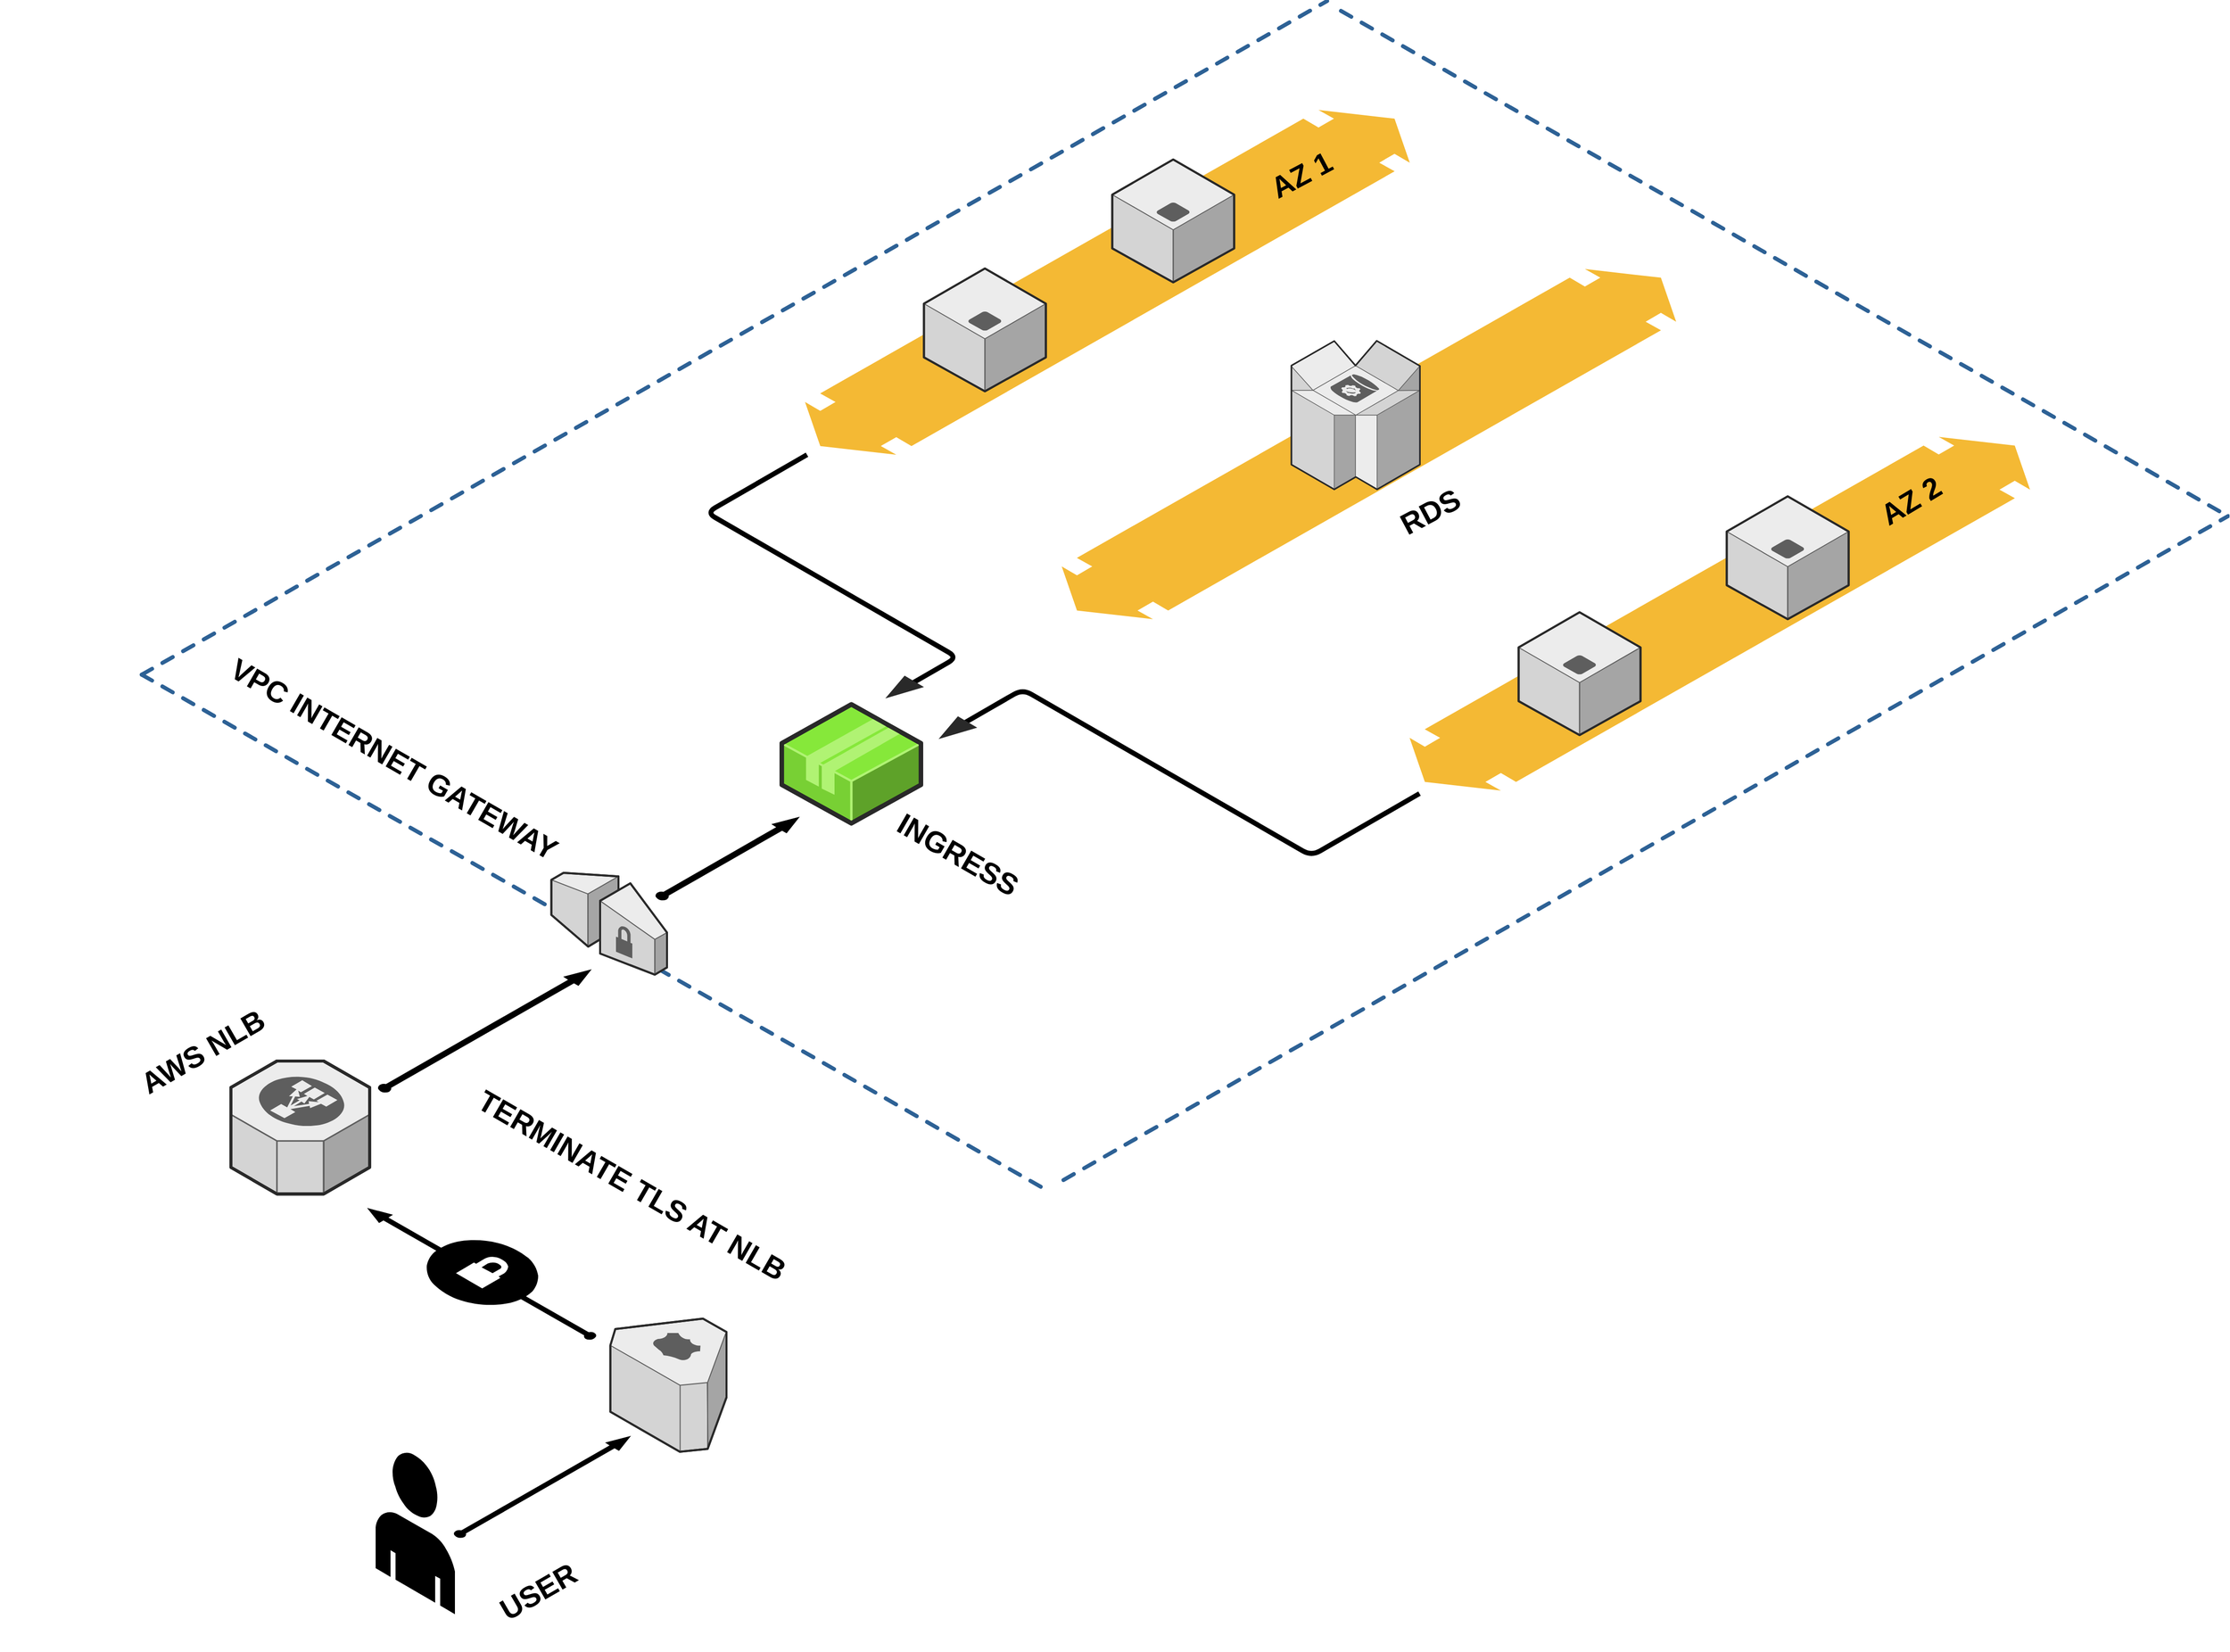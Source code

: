 <mxfile version="14.8.0" type="github">
  <diagram name="Page-1" id="aaaa8250-4180-3840-79b5-4cada1eebb92">
    <mxGraphModel dx="2856" dy="1066" grid="1" gridSize="10" guides="1" tooltips="1" connect="1" arrows="1" fold="1" page="0" pageScale="1" pageWidth="850" pageHeight="1100" background="none" math="0" shadow="0">
      <root>
        <mxCell id="0" />
        <mxCell id="1" parent="0" />
        <mxCell id="d5ac148becb70bc-7" value="" style="verticalLabelPosition=bottom;html=1;verticalAlign=top;strokeWidth=1;dashed=0;shape=mxgraph.aws3d.flatDoubleEdge;fillColor=#000000;aspect=fixed;rounded=1;shadow=0;comic=0;fontFamily=Verdana;fontSize=12;flipV=1;" parent="1" vertex="1">
          <mxGeometry x="778.24" y="710.5" width="619.95" height="353.5" as="geometry" />
        </mxCell>
        <mxCell id="1a8abee3a6cfdf20-38" value="" style="verticalLabelPosition=bottom;html=1;verticalAlign=top;strokeWidth=1;dashed=0;shape=mxgraph.aws3d.flatDoubleEdge;fillColor=#000000;aspect=fixed;rounded=1;shadow=0;comic=0;fontFamily=Verdana;fontSize=12;flipV=1;" parent="1" vertex="1">
          <mxGeometry x="1129.24" y="880" width="626" height="357" as="geometry" />
        </mxCell>
        <mxCell id="1a8abee3a6cfdf20-28" value="" style="verticalLabelPosition=bottom;html=1;verticalAlign=top;strokeWidth=1;dashed=0;shape=mxgraph.aws3d.flatDoubleEdge;fillColor=#000000;aspect=fixed;rounded=1;shadow=0;comic=0;fontFamily=Verdana;fontSize=12;flipV=1;" parent="1" vertex="1">
          <mxGeometry x="519.24" y="550" width="610.19" height="348" as="geometry" />
        </mxCell>
        <mxCell id="1a8abee3a6cfdf20-3" value="" style="edgeStyle=isometricEdgeStyle;endArrow=none;html=1;labelBackgroundColor=none;strokeWidth=5;fontFamily=Verdana;fontSize=12" parent="1" edge="1">
          <mxGeometry width="50" height="100" relative="1" as="geometry">
            <mxPoint x="611.24" y="1138" as="sourcePoint" />
            <mxPoint x="521.24" y="898" as="targetPoint" />
            <Array as="points">
              <mxPoint x="561.24" y="1038" />
            </Array>
          </mxGeometry>
        </mxCell>
        <mxCell id="1a8abee3a6cfdf20-5" value="" style="edgeStyle=isometricEdgeStyle;endArrow=none;html=1;labelBackgroundColor=none;strokeColor=#000000;strokeWidth=5;fontFamily=Verdana;fontSize=12" parent="1" edge="1">
          <mxGeometry width="50" height="100" relative="1" as="geometry">
            <mxPoint x="681.24" y="1168" as="sourcePoint" />
            <mxPoint x="1139.24" y="1240" as="targetPoint" />
            <Array as="points">
              <mxPoint x="869.24" y="1210" />
            </Array>
          </mxGeometry>
        </mxCell>
        <mxCell id="1a8abee3a6cfdf20-15" value="" style="verticalLabelPosition=bottom;html=1;verticalAlign=top;strokeWidth=1;dashed=0;shape=mxgraph.aws3d.application_server;fillColor=#ECECEC;strokeColor=#5E5E5E;aspect=fixed;rounded=1;shadow=0;comic=0;fontSize=12" parent="1" vertex="1">
          <mxGeometry x="639.24" y="710" width="123" height="124" as="geometry" />
        </mxCell>
        <mxCell id="1a8abee3a6cfdf20-16" value="" style="verticalLabelPosition=bottom;html=1;verticalAlign=top;strokeWidth=1;dashed=0;shape=mxgraph.aws3d.application_server;fillColor=#ECECEC;strokeColor=#5E5E5E;aspect=fixed;rounded=1;shadow=0;comic=0;fontSize=12" parent="1" vertex="1">
          <mxGeometry x="829.24" y="600" width="123" height="124" as="geometry" />
        </mxCell>
        <mxCell id="1a8abee3a6cfdf20-17" value="" style="verticalLabelPosition=bottom;html=1;verticalAlign=top;strokeWidth=1;dashed=0;shape=mxgraph.aws3d.application_server;fillColor=#ECECEC;strokeColor=#5E5E5E;aspect=fixed;rounded=1;shadow=0;comic=0;fontSize=12" parent="1" vertex="1">
          <mxGeometry x="1449.24" y="940" width="123" height="124" as="geometry" />
        </mxCell>
        <mxCell id="1a8abee3a6cfdf20-18" value="" style="verticalLabelPosition=bottom;html=1;verticalAlign=top;strokeWidth=1;dashed=0;shape=mxgraph.aws3d.application_server;fillColor=#ECECEC;strokeColor=#5E5E5E;aspect=fixed;rounded=1;shadow=0;comic=0;fontSize=12" parent="1" vertex="1">
          <mxGeometry x="1239.24" y="1057" width="123" height="124" as="geometry" />
        </mxCell>
        <mxCell id="1a8abee3a6cfdf20-25" value="" style="verticalLabelPosition=bottom;html=1;verticalAlign=top;strokeWidth=1;dashed=0;shape=mxgraph.aws3d.arrowhead;aspect=fixed;rounded=1;shadow=0;comic=0;fillColor=none;fontFamily=Verdana;fontSize=12;fontColor=#000000;flipV=1;" parent="1" vertex="1">
          <mxGeometry x="600.24" y="1121" width="39" height="23" as="geometry" />
        </mxCell>
        <mxCell id="1a8abee3a6cfdf20-27" value="" style="verticalLabelPosition=bottom;html=1;verticalAlign=top;strokeWidth=1;dashed=0;shape=mxgraph.aws3d.arrowhead;aspect=fixed;rounded=1;shadow=0;comic=0;fillColor=none;fontFamily=Verdana;fontSize=12;fontColor=#000000;flipV=1;" parent="1" vertex="1">
          <mxGeometry x="654" y="1162" width="39" height="23" as="geometry" />
        </mxCell>
        <mxCell id="d5ac148becb70bc-8" value="" style="verticalLabelPosition=bottom;html=1;verticalAlign=top;strokeWidth=1;dashed=0;shape=mxgraph.aws3d.dashedArrowlessEdge;aspect=fixed;rounded=1;shadow=0;comic=0;fontFamily=Verdana;fontSize=12" parent="1" vertex="1">
          <mxGeometry x="1060" y="450" width="895" height="510" as="geometry" />
        </mxCell>
        <mxCell id="d5ac148becb70bc-9" value="" style="verticalLabelPosition=bottom;html=1;verticalAlign=top;strokeWidth=1;dashed=0;shape=mxgraph.aws3d.dashedArrowlessEdge;aspect=fixed;rounded=1;shadow=0;comic=0;fontFamily=Verdana;fontSize=12" parent="1" vertex="1">
          <mxGeometry x="-150" y="1120" width="912.55" height="520" as="geometry" />
        </mxCell>
        <mxCell id="d5ac148becb70bc-10" value="" style="verticalLabelPosition=bottom;html=1;verticalAlign=top;strokeWidth=1;dashed=0;shape=mxgraph.aws3d.dashedArrowlessEdge;fillColor=#000000;aspect=fixed;rounded=1;shadow=0;comic=0;fontFamily=Verdana;fontSize=12;fontColor=#000000;flipV=1;" parent="1" vertex="1">
          <mxGeometry x="-150" y="440" width="1196.03" height="680" as="geometry" />
        </mxCell>
        <mxCell id="d5ac148becb70bc-12" value="" style="verticalLabelPosition=bottom;html=1;verticalAlign=top;strokeWidth=1;dashed=0;shape=mxgraph.aws3d.dashedArrowlessEdge;aspect=fixed;rounded=1;shadow=0;comic=0;fontFamily=Verdana;fontSize=12;flipV=1;" parent="1" vertex="1">
          <mxGeometry x="780" y="960" width="1175" height="670.08" as="geometry" />
        </mxCell>
        <mxCell id="A5O7at4TS7hZfqdvSWaj-5" value="" style="verticalLabelPosition=bottom;html=1;verticalAlign=top;strokeWidth=1;align=center;outlineConnect=0;dashed=0;outlineConnect=0;shape=mxgraph.aws3d.elasticLoadBalancing;fillColor=#ECECEC;strokeColor=#5E5E5E;aspect=fixed;" vertex="1" parent="1">
          <mxGeometry x="-60" y="1510" width="140" height="134.17" as="geometry" />
        </mxCell>
        <mxCell id="A5O7at4TS7hZfqdvSWaj-6" value="" style="verticalLabelPosition=bottom;html=1;verticalAlign=top;strokeWidth=1;align=center;outlineConnect=0;dashed=0;outlineConnect=0;shape=mxgraph.aws3d.route53;fillColor=#ECECEC;strokeColor=#5E5E5E;aspect=fixed;" vertex="1" parent="1">
          <mxGeometry x="322.83" y="1770" width="117.17" height="134.4" as="geometry" />
        </mxCell>
        <mxCell id="A5O7at4TS7hZfqdvSWaj-8" value="" style="verticalLabelPosition=bottom;html=1;verticalAlign=top;strokeWidth=1;align=center;outlineConnect=0;dashed=0;outlineConnect=0;shape=mxgraph.aws3d.vpcGateway;fillColor=#ECECEC;strokeColor=#5E5E5E;aspect=fixed;" vertex="1" parent="1">
          <mxGeometry x="263.3" y="1320" width="116.7" height="102.8" as="geometry" />
        </mxCell>
        <mxCell id="A5O7at4TS7hZfqdvSWaj-9" value="" style="verticalLabelPosition=bottom;html=1;verticalAlign=top;strokeWidth=3;align=center;outlineConnect=0;dashed=0;outlineConnect=0;shape=mxgraph.aws3d.arrowNE;fillColor=#000000;aspect=fixed;" vertex="1" parent="1">
          <mxGeometry x="90" y="1420" width="210" height="120" as="geometry" />
        </mxCell>
        <mxCell id="A5O7at4TS7hZfqdvSWaj-10" value="" style="verticalLabelPosition=bottom;html=1;verticalAlign=top;strokeWidth=2;align=center;outlineConnect=0;dashed=0;outlineConnect=0;shape=mxgraph.aws3d.arrowNW;fillColor=#000000;aspect=fixed;" vertex="1" parent="1">
          <mxGeometry x="80" y="1660" width="227.5" height="130" as="geometry" />
        </mxCell>
        <mxCell id="A5O7at4TS7hZfqdvSWaj-11" value="" style="verticalLabelPosition=bottom;html=1;verticalAlign=top;strokeWidth=1;align=center;outlineConnect=0;dashed=0;outlineConnect=0;shape=mxgraph.aws3d.secureConnection;fillColor=#000000;strokeColor=#ffffff;aspect=fixed;" vertex="1" parent="1">
          <mxGeometry x="137" y="1690" width="113" height="67.4" as="geometry" />
        </mxCell>
        <mxCell id="A5O7at4TS7hZfqdvSWaj-12" value="" style="verticalLabelPosition=bottom;html=1;verticalAlign=top;strokeWidth=1;align=center;outlineConnect=0;dashed=0;outlineConnect=0;shape=mxgraph.aws3d.end_user;strokeColor=none;aspect=fixed;fillColor=#000000;" vertex="1" parent="1">
          <mxGeometry x="86.01" y="1904.4" width="79.99" height="164" as="geometry" />
        </mxCell>
        <mxCell id="A5O7at4TS7hZfqdvSWaj-13" value="" style="verticalLabelPosition=bottom;html=1;verticalAlign=top;strokeWidth=2;align=center;outlineConnect=0;dashed=0;outlineConnect=0;shape=mxgraph.aws3d.arrowNE;fillColor=#000000;aspect=fixed;" vertex="1" parent="1">
          <mxGeometry x="166" y="1890" width="175" height="100" as="geometry" />
        </mxCell>
        <mxCell id="A5O7at4TS7hZfqdvSWaj-14" value="" style="verticalLabelPosition=bottom;html=1;verticalAlign=top;strokeWidth=1;align=center;outlineConnect=0;dashed=0;outlineConnect=0;shape=mxgraph.aws3d.dynamoDb;fillColor=#ECECEC;strokeColor=#5E5E5E;aspect=fixed;" vertex="1" parent="1">
          <mxGeometry x="1010" y="783" width="129.64" height="150" as="geometry" />
        </mxCell>
        <mxCell id="A5O7at4TS7hZfqdvSWaj-15" value="&lt;b&gt;&lt;font style=&quot;font-size: 30px&quot;&gt;USER&lt;/font&gt;&lt;/b&gt;" style="text;html=1;strokeColor=none;fillColor=none;align=center;verticalAlign=middle;whiteSpace=wrap;rounded=0;rotation=-30;" vertex="1" parent="1">
          <mxGeometry x="190" y="2010" width="120" height="70" as="geometry" />
        </mxCell>
        <mxCell id="A5O7at4TS7hZfqdvSWaj-16" value="&lt;b&gt;&lt;font style=&quot;font-size: 30px&quot;&gt;TERMINATE TLS AT NLB&lt;/font&gt;&lt;/b&gt;" style="text;html=1;strokeColor=none;fillColor=none;align=center;verticalAlign=middle;whiteSpace=wrap;rounded=0;rotation=30;" vertex="1" parent="1">
          <mxGeometry x="130" y="1600" width="430" height="70" as="geometry" />
        </mxCell>
        <mxCell id="A5O7at4TS7hZfqdvSWaj-17" value="&lt;b&gt;&lt;font style=&quot;font-size: 30px&quot;&gt;AWS NLB&lt;/font&gt;&lt;/b&gt;" style="text;html=1;strokeColor=none;fillColor=none;align=center;verticalAlign=middle;whiteSpace=wrap;rounded=0;rotation=-30;" vertex="1" parent="1">
          <mxGeometry x="-306.7" y="1470" width="436.7" height="60" as="geometry" />
        </mxCell>
        <mxCell id="A5O7at4TS7hZfqdvSWaj-19" value="&lt;b&gt;&lt;font style=&quot;font-size: 30px&quot;&gt;VPC INTERNET GATEWAY&lt;/font&gt;&lt;/b&gt;" style="text;html=1;strokeColor=none;fillColor=none;align=center;verticalAlign=middle;whiteSpace=wrap;rounded=0;rotation=30;" vertex="1" parent="1">
          <mxGeometry x="-110" y="1170" width="430" height="70" as="geometry" />
        </mxCell>
        <mxCell id="A5O7at4TS7hZfqdvSWaj-20" value="" style="verticalLabelPosition=bottom;html=1;verticalAlign=top;strokeWidth=1;align=center;outlineConnect=0;dashed=0;outlineConnect=0;shape=mxgraph.aws3d.application2;fillColor=#86E83A;strokeColor=#B0F373;aspect=fixed;" vertex="1" parent="1">
          <mxGeometry x="495.81" y="1150" width="140.38" height="120" as="geometry" />
        </mxCell>
        <mxCell id="A5O7at4TS7hZfqdvSWaj-21" value="" style="verticalLabelPosition=bottom;html=1;verticalAlign=top;strokeWidth=3;align=center;outlineConnect=0;dashed=0;outlineConnect=0;shape=mxgraph.aws3d.arrowNE;fillColor=#000000;aspect=fixed;" vertex="1" parent="1">
          <mxGeometry x="370" y="1266" width="140" height="80" as="geometry" />
        </mxCell>
        <mxCell id="A5O7at4TS7hZfqdvSWaj-22" value="&lt;span style=&quot;font-size: 30px&quot;&gt;&lt;b&gt;INGRESS&lt;/b&gt;&lt;/span&gt;" style="text;html=1;strokeColor=none;fillColor=none;align=center;verticalAlign=middle;whiteSpace=wrap;rounded=0;rotation=30;" vertex="1" parent="1">
          <mxGeometry x="458.5" y="1266" width="430" height="70" as="geometry" />
        </mxCell>
        <mxCell id="A5O7at4TS7hZfqdvSWaj-23" value="&lt;span style=&quot;font-size: 30px&quot;&gt;&lt;b&gt;AZ 2&lt;/b&gt;&lt;/span&gt;" style="text;html=1;strokeColor=none;fillColor=none;align=center;verticalAlign=middle;whiteSpace=wrap;rounded=0;rotation=-31;" vertex="1" parent="1">
          <mxGeometry x="1420" y="909" width="430" height="70" as="geometry" />
        </mxCell>
        <mxCell id="A5O7at4TS7hZfqdvSWaj-24" value="&lt;span style=&quot;font-size: 30px&quot;&gt;&lt;b&gt;AZ 1&lt;/b&gt;&lt;/span&gt;" style="text;html=1;strokeColor=none;fillColor=none;align=center;verticalAlign=middle;whiteSpace=wrap;rounded=0;rotation=-28;" vertex="1" parent="1">
          <mxGeometry x="940" y="580" width="160" height="70" as="geometry" />
        </mxCell>
        <mxCell id="A5O7at4TS7hZfqdvSWaj-25" value="&lt;span style=&quot;font-size: 30px&quot;&gt;&lt;b&gt;RDS&lt;/b&gt;&lt;/span&gt;" style="text;html=1;strokeColor=none;fillColor=none;align=center;verticalAlign=middle;whiteSpace=wrap;rounded=0;rotation=-28;" vertex="1" parent="1">
          <mxGeometry x="1080" y="920" width="140" height="70" as="geometry" />
        </mxCell>
      </root>
    </mxGraphModel>
  </diagram>
</mxfile>
